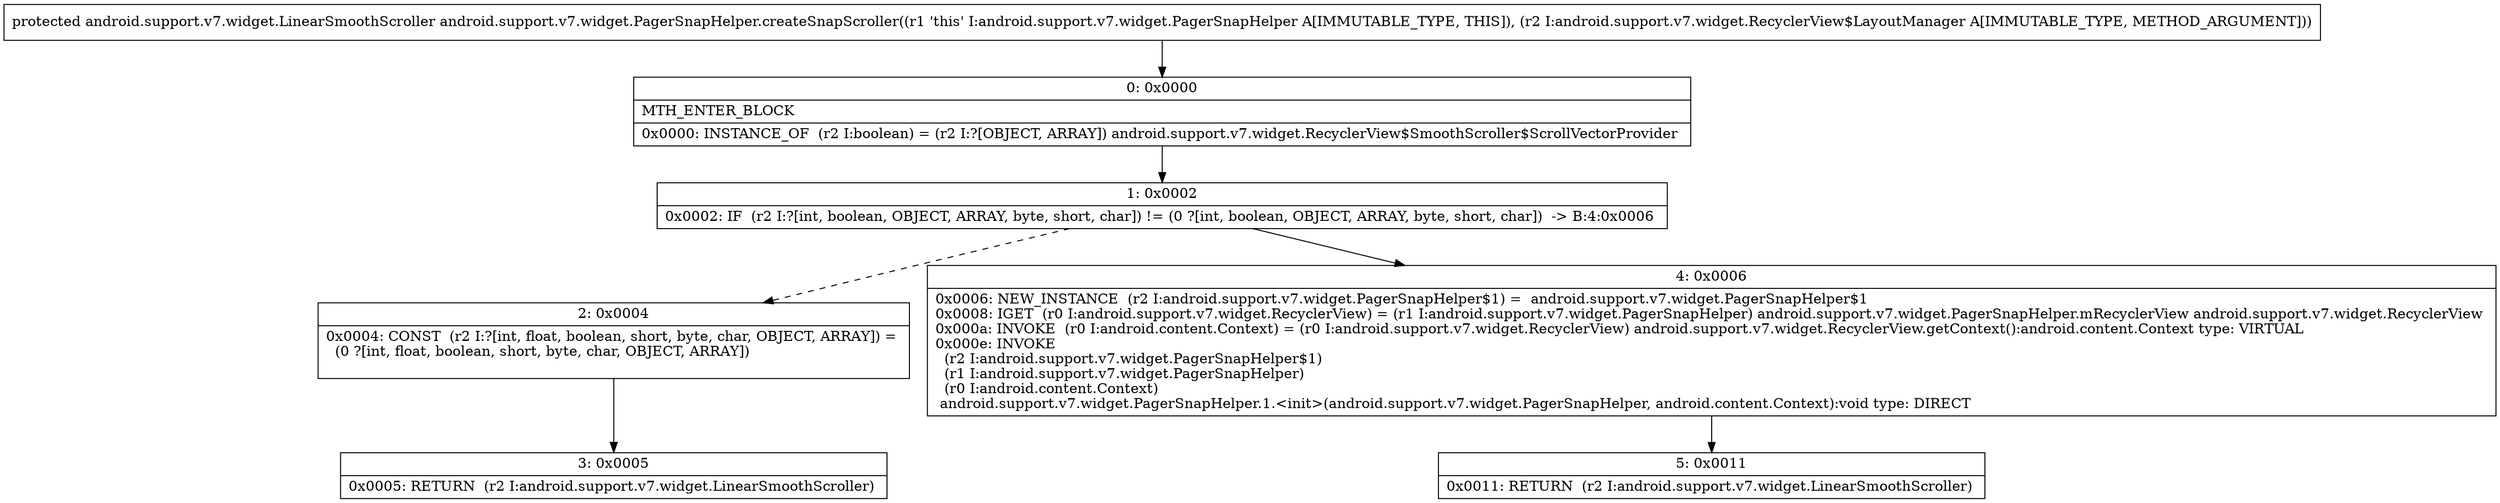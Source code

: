 digraph "CFG forandroid.support.v7.widget.PagerSnapHelper.createSnapScroller(Landroid\/support\/v7\/widget\/RecyclerView$LayoutManager;)Landroid\/support\/v7\/widget\/LinearSmoothScroller;" {
Node_0 [shape=record,label="{0\:\ 0x0000|MTH_ENTER_BLOCK\l|0x0000: INSTANCE_OF  (r2 I:boolean) = (r2 I:?[OBJECT, ARRAY]) android.support.v7.widget.RecyclerView$SmoothScroller$ScrollVectorProvider \l}"];
Node_1 [shape=record,label="{1\:\ 0x0002|0x0002: IF  (r2 I:?[int, boolean, OBJECT, ARRAY, byte, short, char]) != (0 ?[int, boolean, OBJECT, ARRAY, byte, short, char])  \-\> B:4:0x0006 \l}"];
Node_2 [shape=record,label="{2\:\ 0x0004|0x0004: CONST  (r2 I:?[int, float, boolean, short, byte, char, OBJECT, ARRAY]) = \l  (0 ?[int, float, boolean, short, byte, char, OBJECT, ARRAY])\l \l}"];
Node_3 [shape=record,label="{3\:\ 0x0005|0x0005: RETURN  (r2 I:android.support.v7.widget.LinearSmoothScroller) \l}"];
Node_4 [shape=record,label="{4\:\ 0x0006|0x0006: NEW_INSTANCE  (r2 I:android.support.v7.widget.PagerSnapHelper$1) =  android.support.v7.widget.PagerSnapHelper$1 \l0x0008: IGET  (r0 I:android.support.v7.widget.RecyclerView) = (r1 I:android.support.v7.widget.PagerSnapHelper) android.support.v7.widget.PagerSnapHelper.mRecyclerView android.support.v7.widget.RecyclerView \l0x000a: INVOKE  (r0 I:android.content.Context) = (r0 I:android.support.v7.widget.RecyclerView) android.support.v7.widget.RecyclerView.getContext():android.content.Context type: VIRTUAL \l0x000e: INVOKE  \l  (r2 I:android.support.v7.widget.PagerSnapHelper$1)\l  (r1 I:android.support.v7.widget.PagerSnapHelper)\l  (r0 I:android.content.Context)\l android.support.v7.widget.PagerSnapHelper.1.\<init\>(android.support.v7.widget.PagerSnapHelper, android.content.Context):void type: DIRECT \l}"];
Node_5 [shape=record,label="{5\:\ 0x0011|0x0011: RETURN  (r2 I:android.support.v7.widget.LinearSmoothScroller) \l}"];
MethodNode[shape=record,label="{protected android.support.v7.widget.LinearSmoothScroller android.support.v7.widget.PagerSnapHelper.createSnapScroller((r1 'this' I:android.support.v7.widget.PagerSnapHelper A[IMMUTABLE_TYPE, THIS]), (r2 I:android.support.v7.widget.RecyclerView$LayoutManager A[IMMUTABLE_TYPE, METHOD_ARGUMENT])) }"];
MethodNode -> Node_0;
Node_0 -> Node_1;
Node_1 -> Node_2[style=dashed];
Node_1 -> Node_4;
Node_2 -> Node_3;
Node_4 -> Node_5;
}

